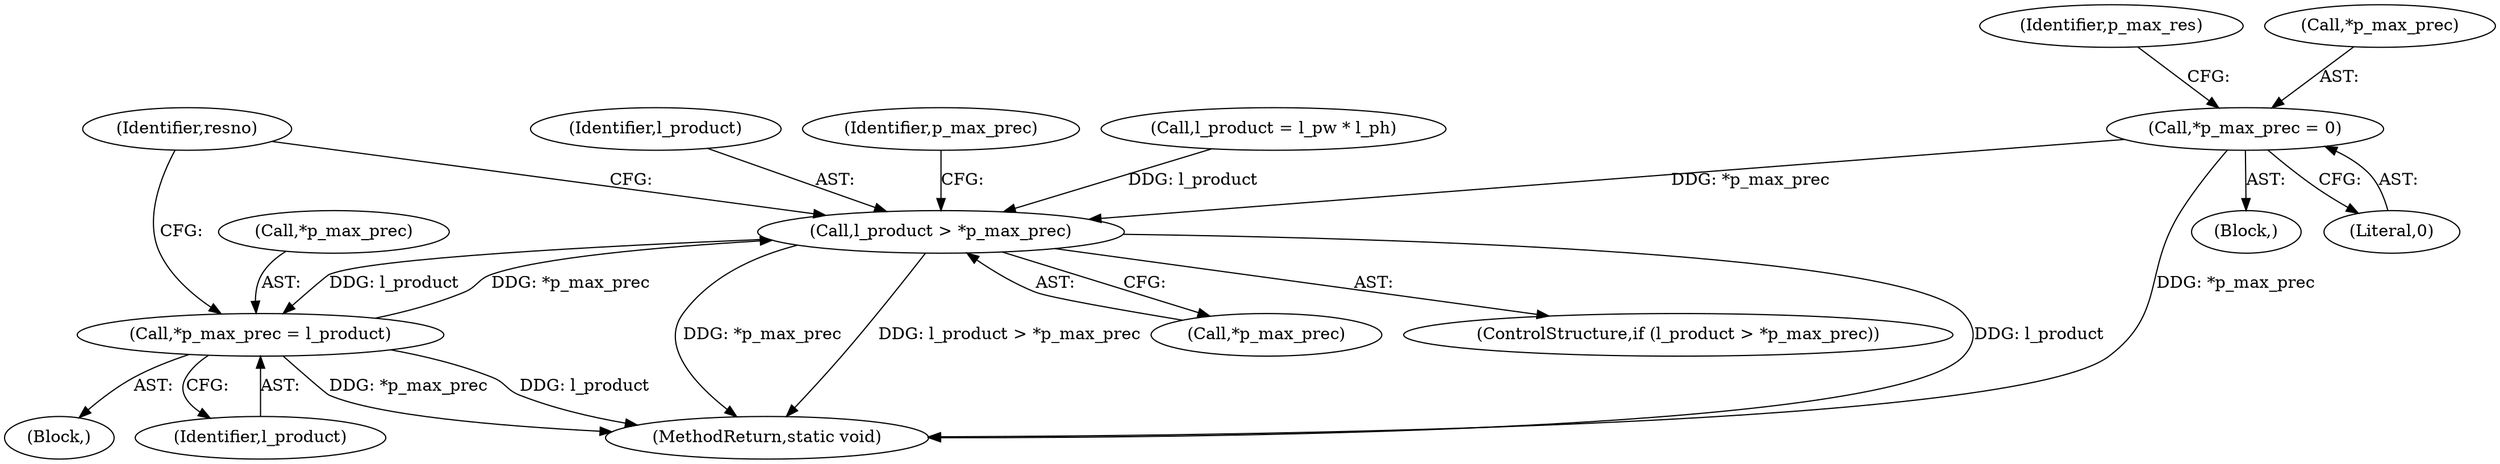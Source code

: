 digraph "0_openjpeg_c58df149900df862806d0e892859b41115875845@pointer" {
"1000269" [label="(Call,*p_max_prec = 0)"];
"1000552" [label="(Call,l_product > *p_max_prec)"];
"1000557" [label="(Call,*p_max_prec = l_product)"];
"1000553" [label="(Identifier,l_product)"];
"1000559" [label="(Identifier,p_max_prec)"];
"1000557" [label="(Call,*p_max_prec = l_product)"];
"1000556" [label="(Block,)"];
"1000552" [label="(Call,l_product > *p_max_prec)"];
"1000130" [label="(Block,)"];
"1000554" [label="(Call,*p_max_prec)"];
"1000565" [label="(MethodReturn,static void)"];
"1000272" [label="(Literal,0)"];
"1000551" [label="(ControlStructure,if (l_product > *p_max_prec))"];
"1000275" [label="(Identifier,p_max_res)"];
"1000269" [label="(Call,*p_max_prec = 0)"];
"1000270" [label="(Call,*p_max_prec)"];
"1000560" [label="(Identifier,l_product)"];
"1000546" [label="(Call,l_product = l_pw * l_ph)"];
"1000558" [label="(Call,*p_max_prec)"];
"1000379" [label="(Identifier,resno)"];
"1000269" -> "1000130"  [label="AST: "];
"1000269" -> "1000272"  [label="CFG: "];
"1000270" -> "1000269"  [label="AST: "];
"1000272" -> "1000269"  [label="AST: "];
"1000275" -> "1000269"  [label="CFG: "];
"1000269" -> "1000565"  [label="DDG: *p_max_prec"];
"1000269" -> "1000552"  [label="DDG: *p_max_prec"];
"1000552" -> "1000551"  [label="AST: "];
"1000552" -> "1000554"  [label="CFG: "];
"1000553" -> "1000552"  [label="AST: "];
"1000554" -> "1000552"  [label="AST: "];
"1000559" -> "1000552"  [label="CFG: "];
"1000379" -> "1000552"  [label="CFG: "];
"1000552" -> "1000565"  [label="DDG: l_product"];
"1000552" -> "1000565"  [label="DDG: *p_max_prec"];
"1000552" -> "1000565"  [label="DDG: l_product > *p_max_prec"];
"1000546" -> "1000552"  [label="DDG: l_product"];
"1000557" -> "1000552"  [label="DDG: *p_max_prec"];
"1000552" -> "1000557"  [label="DDG: l_product"];
"1000557" -> "1000556"  [label="AST: "];
"1000557" -> "1000560"  [label="CFG: "];
"1000558" -> "1000557"  [label="AST: "];
"1000560" -> "1000557"  [label="AST: "];
"1000379" -> "1000557"  [label="CFG: "];
"1000557" -> "1000565"  [label="DDG: l_product"];
"1000557" -> "1000565"  [label="DDG: *p_max_prec"];
}

